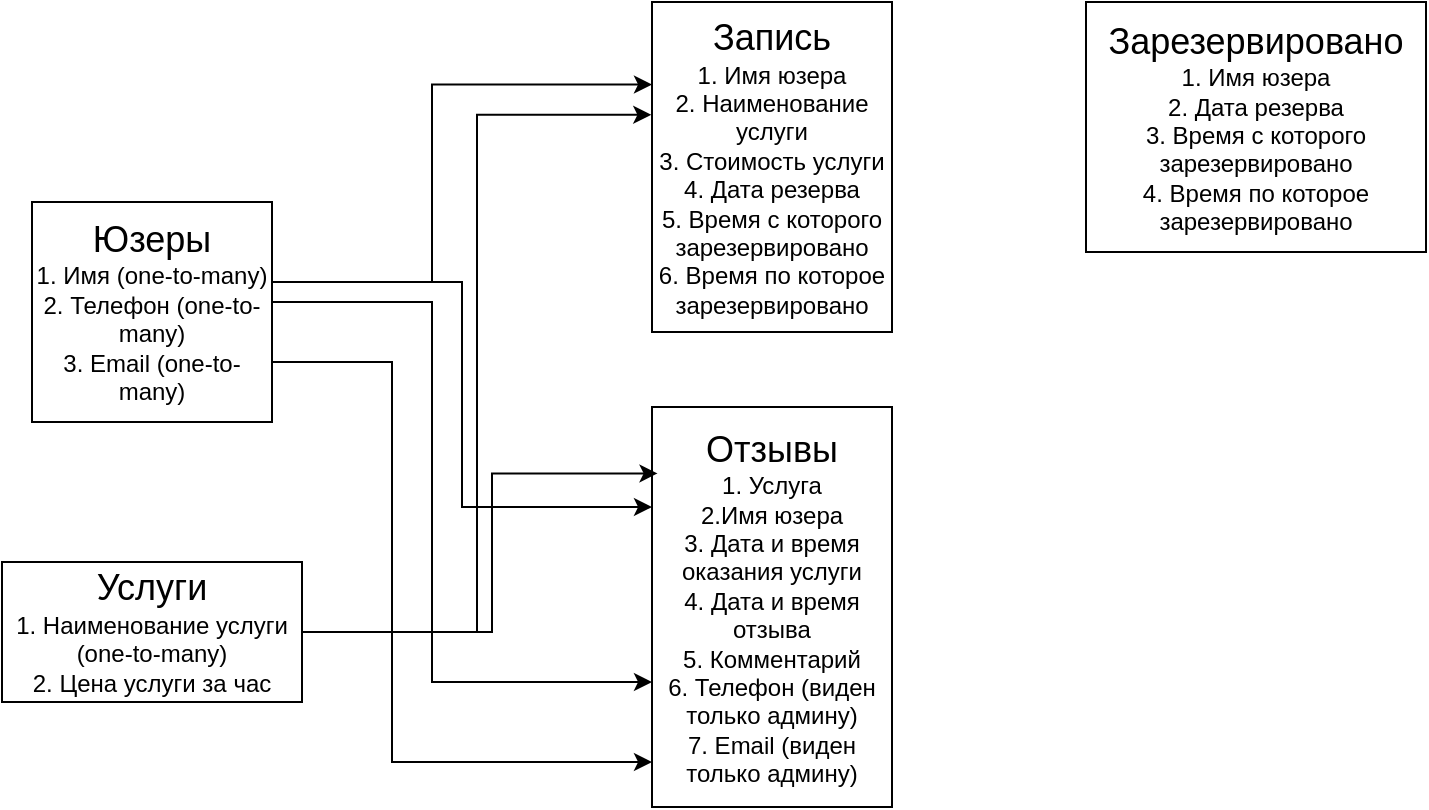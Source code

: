 <mxfile version="24.7.17">
  <diagram name="Страница — 1" id="dBIbaUmQQZ0E8XPP-EFa">
    <mxGraphModel dx="1036" dy="606" grid="1" gridSize="10" guides="1" tooltips="1" connect="1" arrows="1" fold="1" page="1" pageScale="1" pageWidth="827" pageHeight="1169" math="0" shadow="0">
      <root>
        <mxCell id="0" />
        <mxCell id="1" parent="0" />
        <mxCell id="x26mdZUNVPe-a8z6YN9T-1" value="&lt;font style=&quot;font-size: 18px;&quot;&gt;Услуги&lt;/font&gt;&lt;div&gt;1. Наименование услуги (one-to-many)&lt;/div&gt;&lt;div&gt;2. Цена услуги за час&lt;/div&gt;" style="rounded=0;whiteSpace=wrap;html=1;" parent="1" vertex="1">
          <mxGeometry x="115" y="300" width="150" height="70" as="geometry" />
        </mxCell>
        <mxCell id="x26mdZUNVPe-a8z6YN9T-9" style="edgeStyle=orthogonalEdgeStyle;rounded=0;orthogonalLoop=1;jettySize=auto;html=1;entryX=0;entryY=0.25;entryDx=0;entryDy=0;" parent="1" source="x26mdZUNVPe-a8z6YN9T-2" target="x26mdZUNVPe-a8z6YN9T-4" edge="1">
          <mxGeometry relative="1" as="geometry">
            <Array as="points">
              <mxPoint x="330" y="160" />
              <mxPoint x="330" y="61" />
            </Array>
          </mxGeometry>
        </mxCell>
        <mxCell id="x26mdZUNVPe-a8z6YN9T-10" style="edgeStyle=orthogonalEdgeStyle;rounded=0;orthogonalLoop=1;jettySize=auto;html=1;entryX=0;entryY=0.25;entryDx=0;entryDy=0;" parent="1" source="x26mdZUNVPe-a8z6YN9T-2" target="x26mdZUNVPe-a8z6YN9T-3" edge="1">
          <mxGeometry relative="1" as="geometry">
            <Array as="points">
              <mxPoint x="345" y="160" />
              <mxPoint x="345" y="273" />
            </Array>
          </mxGeometry>
        </mxCell>
        <mxCell id="x26mdZUNVPe-a8z6YN9T-2" value="&lt;font style=&quot;font-size: 18px;&quot;&gt;Юзеры&lt;/font&gt;&lt;div&gt;1. Имя (one-to-many)&lt;/div&gt;&lt;div&gt;2. Телефон&amp;nbsp;&lt;span style=&quot;background-color: initial;&quot;&gt;(one-to-many)&lt;/span&gt;&lt;/div&gt;&lt;div&gt;3. Email&amp;nbsp;&lt;span style=&quot;background-color: initial;&quot;&gt;(one-to-many)&lt;/span&gt;&lt;/div&gt;" style="rounded=0;whiteSpace=wrap;html=1;" parent="1" vertex="1">
          <mxGeometry x="130" y="120" width="120" height="110" as="geometry" />
        </mxCell>
        <mxCell id="x26mdZUNVPe-a8z6YN9T-3" value="&lt;font style=&quot;font-size: 18px;&quot;&gt;Отзывы&lt;/font&gt;&lt;div&gt;1. Услуга&lt;/div&gt;&lt;div&gt;2.Имя юзера&lt;/div&gt;&lt;div&gt;3. Дата и время оказания услуги&lt;/div&gt;&lt;div&gt;4. Дата и время отзыва&lt;/div&gt;&lt;div&gt;5. Комментарий&lt;/div&gt;&lt;div&gt;6. Телефон (виден только админу)&lt;/div&gt;&lt;div&gt;7. Email (виден только админу)&lt;/div&gt;" style="rounded=0;whiteSpace=wrap;html=1;" parent="1" vertex="1">
          <mxGeometry x="440" y="222.5" width="120" height="200" as="geometry" />
        </mxCell>
        <mxCell id="x26mdZUNVPe-a8z6YN9T-4" value="&lt;font style=&quot;font-size: 18px;&quot;&gt;Запись&lt;/font&gt;&lt;div&gt;1. Имя юзера&lt;/div&gt;&lt;div&gt;2. Наименование услуги&lt;/div&gt;&lt;div&gt;3. Стоимость услуги&lt;/div&gt;&lt;div&gt;4. Дата резерва&lt;/div&gt;&lt;div&gt;5. Время с которого зарезервировано&lt;/div&gt;&lt;div&gt;6. Время по которое зарезервировано&lt;/div&gt;" style="rounded=0;whiteSpace=wrap;html=1;" parent="1" vertex="1">
          <mxGeometry x="440" y="20" width="120" height="165" as="geometry" />
        </mxCell>
        <mxCell id="x26mdZUNVPe-a8z6YN9T-5" value="&lt;font style=&quot;font-size: 18px;&quot;&gt;Зарезервировано&lt;/font&gt;&lt;div&gt;1. Имя юзера&lt;/div&gt;&lt;div&gt;2. Дата резерва&lt;/div&gt;&lt;div&gt;3. Время с которого зарезервировано&lt;/div&gt;&lt;div&gt;4. Время по которое зарезервировано&lt;/div&gt;" style="rounded=0;whiteSpace=wrap;html=1;" parent="1" vertex="1">
          <mxGeometry x="657" y="20" width="170" height="125" as="geometry" />
        </mxCell>
        <mxCell id="x26mdZUNVPe-a8z6YN9T-11" style="edgeStyle=orthogonalEdgeStyle;rounded=0;orthogonalLoop=1;jettySize=auto;html=1;entryX=0.023;entryY=0.166;entryDx=0;entryDy=0;entryPerimeter=0;" parent="1" source="x26mdZUNVPe-a8z6YN9T-1" target="x26mdZUNVPe-a8z6YN9T-3" edge="1">
          <mxGeometry relative="1" as="geometry">
            <Array as="points">
              <mxPoint x="360" y="335" />
              <mxPoint x="360" y="256" />
            </Array>
          </mxGeometry>
        </mxCell>
        <mxCell id="x26mdZUNVPe-a8z6YN9T-14" style="edgeStyle=orthogonalEdgeStyle;rounded=0;orthogonalLoop=1;jettySize=auto;html=1;" parent="1" edge="1">
          <mxGeometry relative="1" as="geometry">
            <mxPoint x="250" y="150" as="sourcePoint" />
            <mxPoint x="440" y="360" as="targetPoint" />
            <Array as="points">
              <mxPoint x="250" y="170" />
              <mxPoint x="330" y="170" />
              <mxPoint x="330" y="360" />
            </Array>
          </mxGeometry>
        </mxCell>
        <mxCell id="x26mdZUNVPe-a8z6YN9T-15" style="edgeStyle=orthogonalEdgeStyle;rounded=0;orthogonalLoop=1;jettySize=auto;html=1;" parent="1" target="x26mdZUNVPe-a8z6YN9T-3" edge="1">
          <mxGeometry relative="1" as="geometry">
            <mxPoint x="250" y="190" as="sourcePoint" />
            <mxPoint x="420" y="400" as="targetPoint" />
            <Array as="points">
              <mxPoint x="250" y="200" />
              <mxPoint x="310" y="200" />
              <mxPoint x="310" y="400" />
            </Array>
          </mxGeometry>
        </mxCell>
        <mxCell id="x26mdZUNVPe-a8z6YN9T-17" style="edgeStyle=orthogonalEdgeStyle;rounded=0;orthogonalLoop=1;jettySize=auto;html=1;entryX=-0.003;entryY=0.342;entryDx=0;entryDy=0;entryPerimeter=0;" parent="1" source="x26mdZUNVPe-a8z6YN9T-1" target="x26mdZUNVPe-a8z6YN9T-4" edge="1">
          <mxGeometry relative="1" as="geometry" />
        </mxCell>
      </root>
    </mxGraphModel>
  </diagram>
</mxfile>
